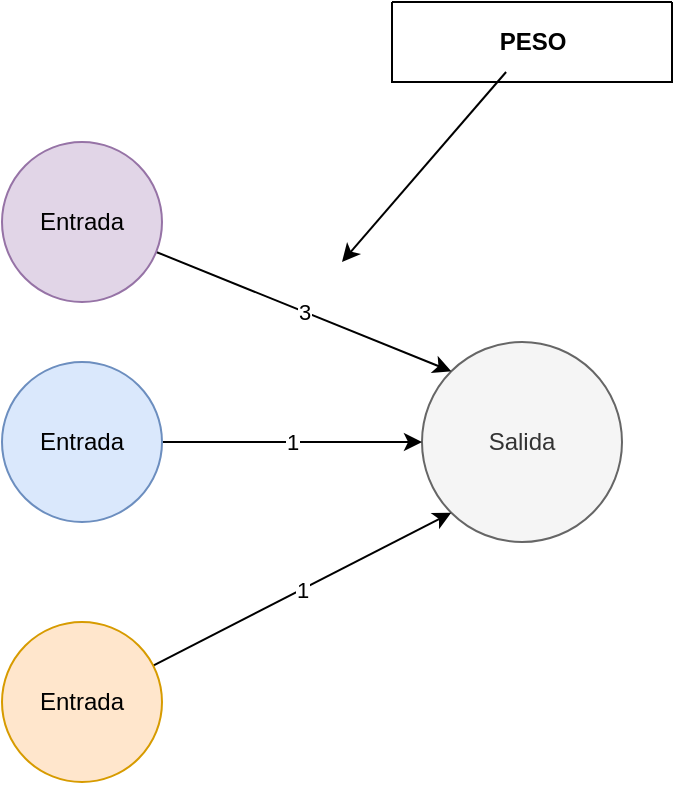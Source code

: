 <mxfile>
    <diagram id="VAL45fEib8JCAKhZqR3z" name="Page-1">
        <mxGraphModel dx="576" dy="257" grid="1" gridSize="10" guides="1" tooltips="1" connect="1" arrows="1" fold="1" page="1" pageScale="1" pageWidth="850" pageHeight="1100" math="0" shadow="0">
            <root>
                <mxCell id="0"/>
                <mxCell id="1" parent="0"/>
                <mxCell id="2" value="Salida" style="ellipse;whiteSpace=wrap;html=1;aspect=fixed;fillColor=#f5f5f5;fontColor=#333333;strokeColor=#666666;" vertex="1" parent="1">
                    <mxGeometry x="300" y="330" width="100" height="100" as="geometry"/>
                </mxCell>
                <mxCell id="11" value="3" style="edgeStyle=none;html=1;entryX=0;entryY=0;entryDx=0;entryDy=0;" edge="1" parent="1" source="3" target="2">
                    <mxGeometry relative="1" as="geometry"/>
                </mxCell>
                <mxCell id="3" value="Entrada" style="ellipse;whiteSpace=wrap;html=1;aspect=fixed;fillColor=#e1d5e7;strokeColor=#9673a6;" vertex="1" parent="1">
                    <mxGeometry x="90" y="230" width="80" height="80" as="geometry"/>
                </mxCell>
                <mxCell id="12" value="1" style="edgeStyle=none;html=1;entryX=0;entryY=0.5;entryDx=0;entryDy=0;" edge="1" parent="1" source="7" target="2">
                    <mxGeometry relative="1" as="geometry">
                        <Array as="points">
                            <mxPoint x="300" y="380"/>
                        </Array>
                    </mxGeometry>
                </mxCell>
                <mxCell id="7" value="Entrada" style="ellipse;whiteSpace=wrap;html=1;aspect=fixed;fillColor=#dae8fc;strokeColor=#6c8ebf;" vertex="1" parent="1">
                    <mxGeometry x="90" y="340" width="80" height="80" as="geometry"/>
                </mxCell>
                <mxCell id="13" value="1" style="edgeStyle=none;html=1;entryX=0;entryY=1;entryDx=0;entryDy=0;" edge="1" parent="1" source="10" target="2">
                    <mxGeometry relative="1" as="geometry"/>
                </mxCell>
                <mxCell id="10" value="Entrada" style="ellipse;whiteSpace=wrap;html=1;aspect=fixed;fillColor=#ffe6cc;strokeColor=#d79b00;" vertex="1" parent="1">
                    <mxGeometry x="90" y="470" width="80" height="80" as="geometry"/>
                </mxCell>
                <mxCell id="17" value="" style="swimlane;startSize=0;" vertex="1" parent="1">
                    <mxGeometry x="285" y="160" width="140" height="40" as="geometry"/>
                </mxCell>
                <mxCell id="16" value="&lt;b&gt;PESO&lt;/b&gt;" style="text;html=1;align=center;verticalAlign=middle;resizable=0;points=[];autosize=1;strokeColor=none;fillColor=none;" vertex="1" parent="17">
                    <mxGeometry x="40" y="5" width="60" height="30" as="geometry"/>
                </mxCell>
                <mxCell id="19" style="edgeStyle=none;html=1;" edge="1" parent="1" source="16">
                    <mxGeometry relative="1" as="geometry">
                        <mxPoint x="260" y="290" as="targetPoint"/>
                    </mxGeometry>
                </mxCell>
            </root>
        </mxGraphModel>
    </diagram>
</mxfile>